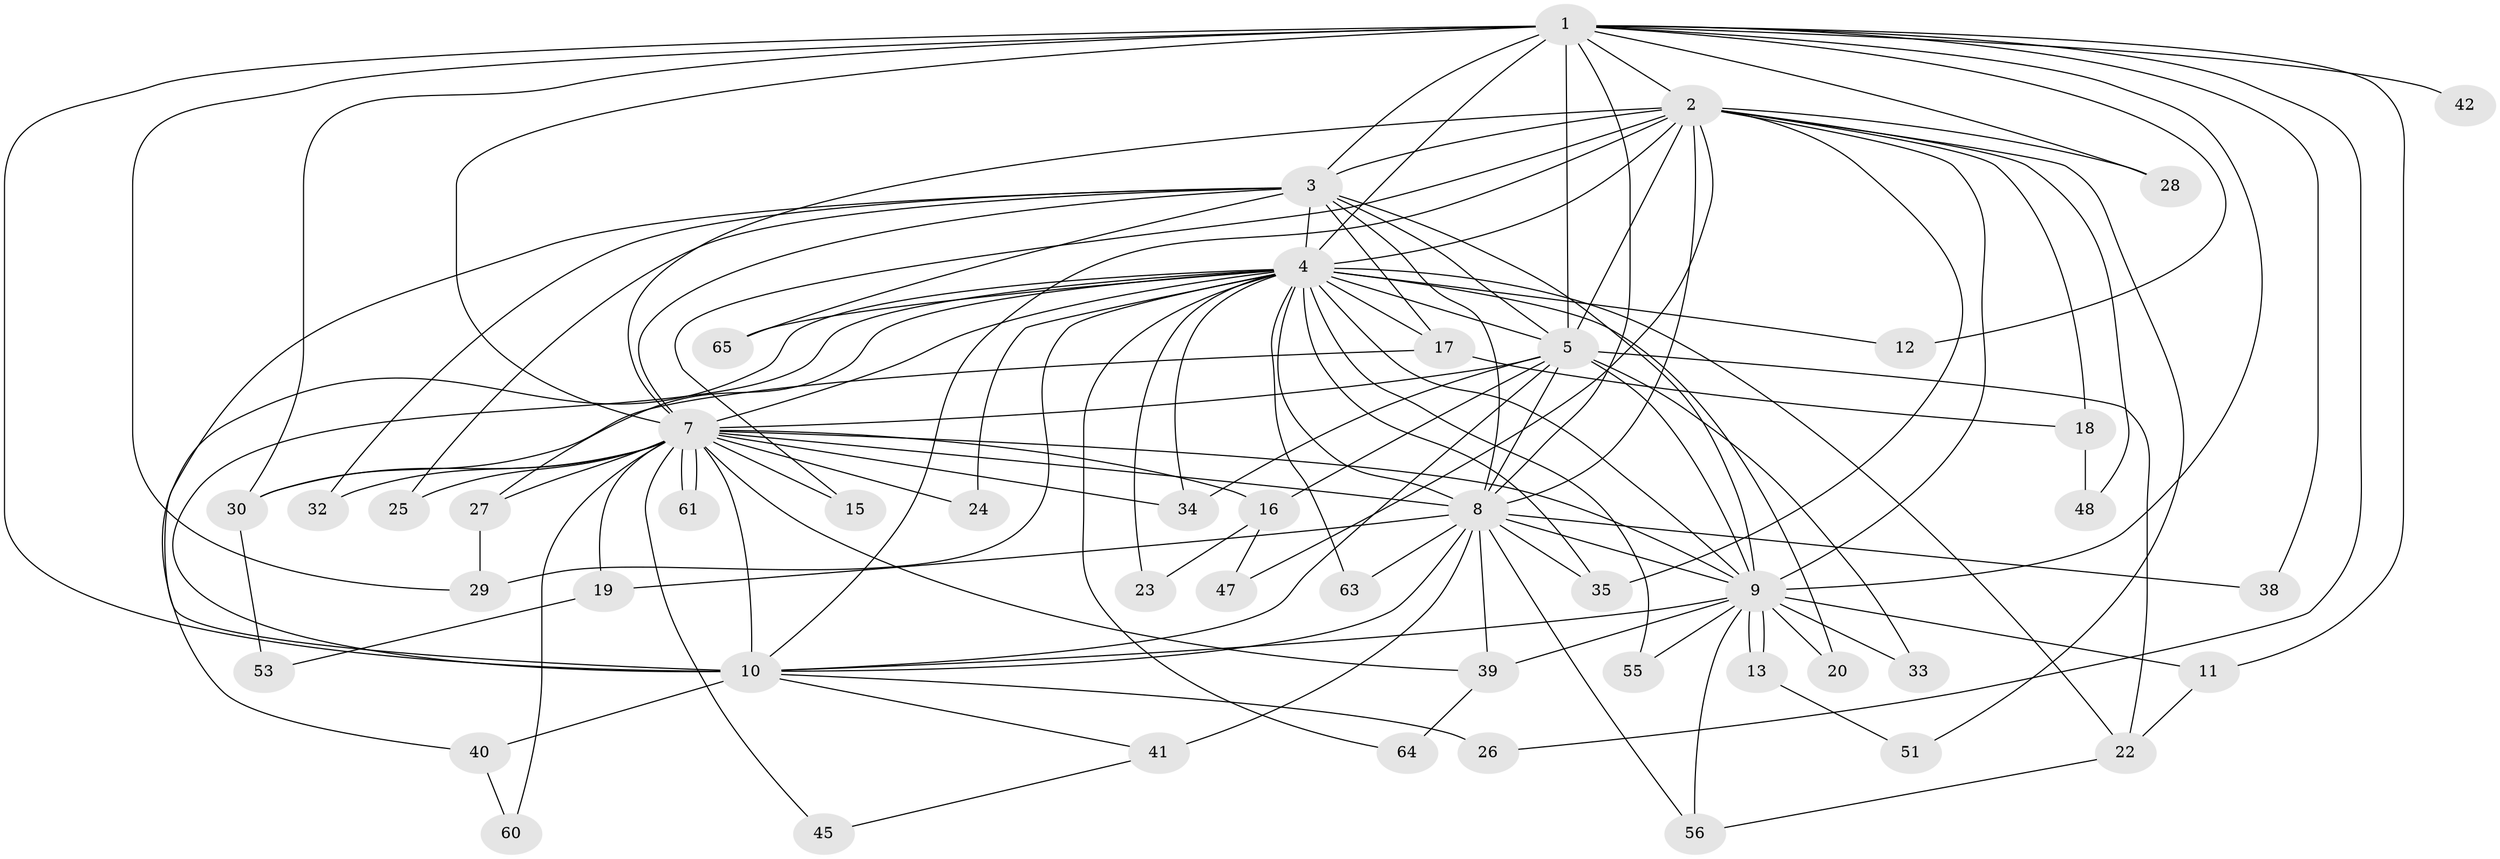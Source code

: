 // Generated by graph-tools (version 1.1) at 2025/23/03/03/25 07:23:35]
// undirected, 48 vertices, 120 edges
graph export_dot {
graph [start="1"]
  node [color=gray90,style=filled];
  1 [super="+6"];
  2 [super="+57"];
  3 [super="+52"];
  4 [super="+59"];
  5 [super="+44"];
  7 [super="+49"];
  8 [super="+37"];
  9 [super="+14"];
  10 [super="+54"];
  11;
  12;
  13 [super="+21"];
  15;
  16;
  17;
  18;
  19;
  20;
  22 [super="+58"];
  23;
  24;
  25;
  26;
  27;
  28;
  29 [super="+50"];
  30 [super="+31"];
  32;
  33;
  34;
  35 [super="+36"];
  38;
  39 [super="+46"];
  40;
  41 [super="+43"];
  42;
  45;
  47;
  48;
  51;
  53;
  55;
  56 [super="+62"];
  60;
  61;
  63;
  64;
  65;
  1 -- 2 [weight=2];
  1 -- 3 [weight=2];
  1 -- 4 [weight=2];
  1 -- 5 [weight=2];
  1 -- 7 [weight=2];
  1 -- 8 [weight=2];
  1 -- 9 [weight=2];
  1 -- 10 [weight=3];
  1 -- 12;
  1 -- 42 [weight=2];
  1 -- 11;
  1 -- 26;
  1 -- 28;
  1 -- 38;
  1 -- 29;
  1 -- 30;
  2 -- 3;
  2 -- 4 [weight=2];
  2 -- 5;
  2 -- 7 [weight=2];
  2 -- 8;
  2 -- 9;
  2 -- 10;
  2 -- 15;
  2 -- 18;
  2 -- 28;
  2 -- 35;
  2 -- 47;
  2 -- 48;
  2 -- 51;
  3 -- 4;
  3 -- 5 [weight=2];
  3 -- 7;
  3 -- 8;
  3 -- 9;
  3 -- 10;
  3 -- 17 [weight=2];
  3 -- 25;
  3 -- 32;
  3 -- 65;
  4 -- 5;
  4 -- 7;
  4 -- 8;
  4 -- 9 [weight=2];
  4 -- 10;
  4 -- 12;
  4 -- 17;
  4 -- 20;
  4 -- 22;
  4 -- 23;
  4 -- 24;
  4 -- 27;
  4 -- 29;
  4 -- 35;
  4 -- 40;
  4 -- 55;
  4 -- 63;
  4 -- 64;
  4 -- 65;
  4 -- 34;
  5 -- 7;
  5 -- 8;
  5 -- 9;
  5 -- 10;
  5 -- 16;
  5 -- 33;
  5 -- 34;
  5 -- 22;
  7 -- 8 [weight=2];
  7 -- 9;
  7 -- 10;
  7 -- 15;
  7 -- 16;
  7 -- 19;
  7 -- 24;
  7 -- 25;
  7 -- 27;
  7 -- 30;
  7 -- 32;
  7 -- 34;
  7 -- 39;
  7 -- 45;
  7 -- 60;
  7 -- 61;
  7 -- 61;
  8 -- 9;
  8 -- 10;
  8 -- 19;
  8 -- 38;
  8 -- 41 [weight=2];
  8 -- 63;
  8 -- 56;
  8 -- 35;
  8 -- 39;
  9 -- 10;
  9 -- 11;
  9 -- 13;
  9 -- 13;
  9 -- 20;
  9 -- 33;
  9 -- 39;
  9 -- 55;
  9 -- 56;
  10 -- 26;
  10 -- 40;
  10 -- 41;
  11 -- 22;
  13 -- 51;
  16 -- 23;
  16 -- 47;
  17 -- 18;
  17 -- 30;
  18 -- 48;
  19 -- 53;
  22 -- 56;
  27 -- 29;
  30 -- 53;
  39 -- 64;
  40 -- 60;
  41 -- 45;
}

